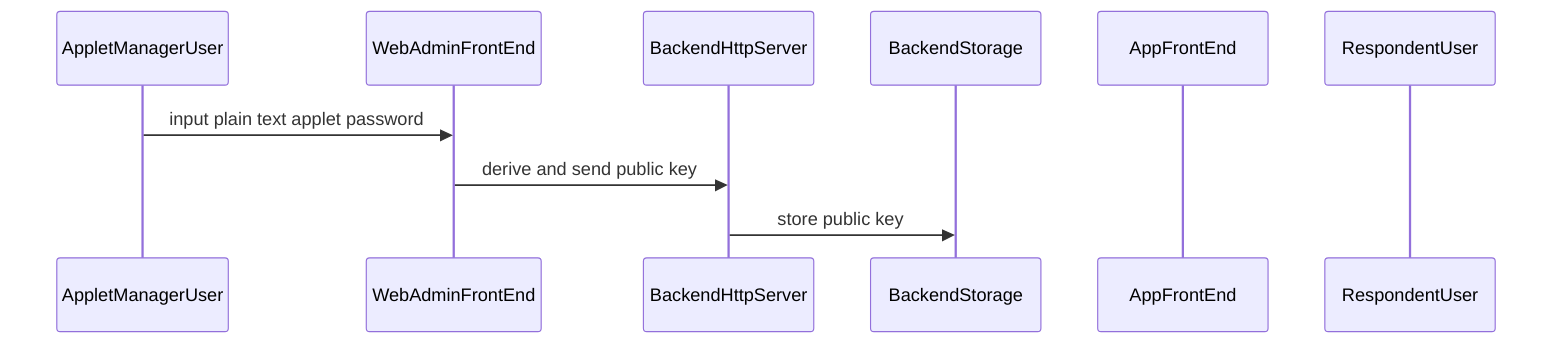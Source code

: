 sequenceDiagram
  participant AppletManagerUser
  participant WebAdminFrontEnd
  participant BackendHttpServer
  participant BackendStorage
  participant AppFrontEnd
  participant RespondentUser

  AppletManagerUser->>WebAdminFrontEnd: input plain text applet password
  WebAdminFrontEnd->>BackendHttpServer: derive and send public key
  BackendHttpServer->>BackendStorage: store public key